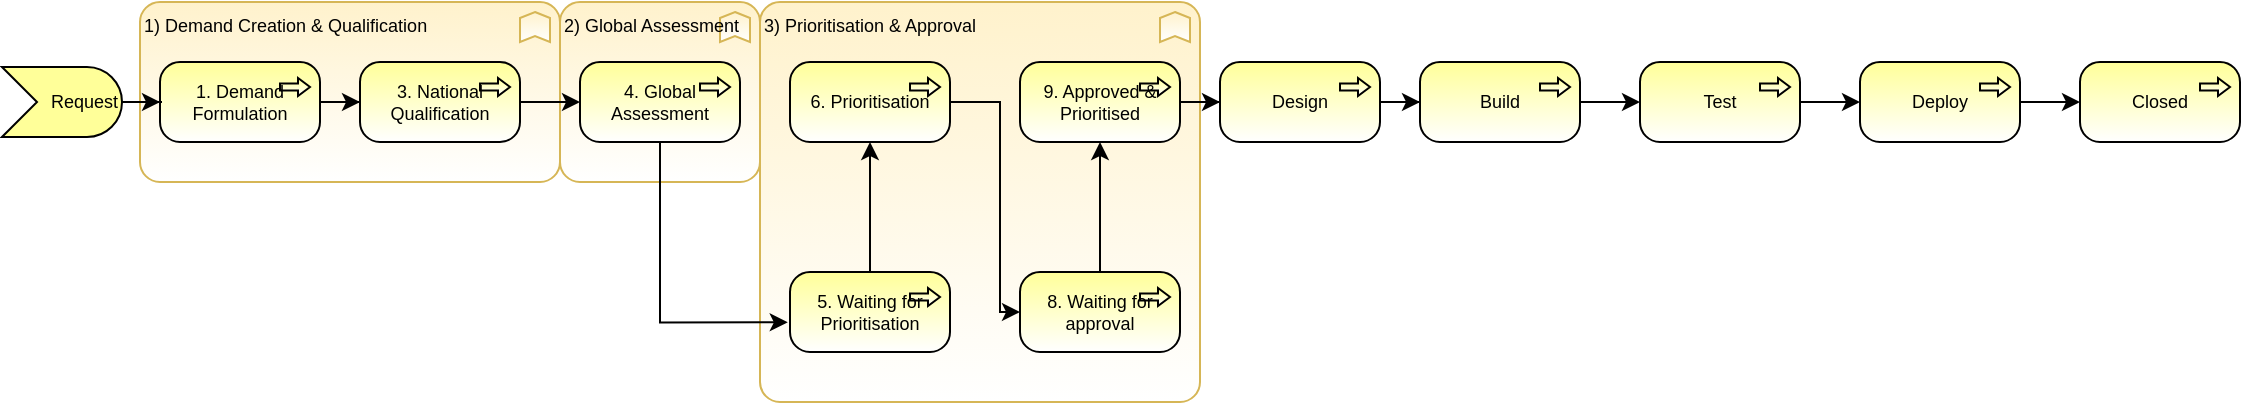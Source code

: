 <mxfile version="14.6.10" type="github" pages="2">
  <diagram id="prtHgNgQTEPvFCAcTncT" name="Page-1">
    <mxGraphModel dx="1195" dy="673" grid="1" gridSize="10" guides="1" tooltips="1" connect="1" arrows="1" fold="1" page="1" pageScale="1" pageWidth="1169" pageHeight="827" math="0" shadow="0">
      <root>
        <mxCell id="0" />
        <mxCell id="1" parent="0" />
        <mxCell id="kkAvzBFjIjQBJB4-EslT-25" value="3) Prioritisation &amp;amp; Approval" style="html=1;outlineConnect=0;whiteSpace=wrap;fillColor=#fff2cc;shape=mxgraph.archimate3.application;appType=func;archiType=rounded;fontSize=9;align=left;strokeColor=#d6b656;gradientColor=#ffffff;verticalAlign=top;" vertex="1" parent="1">
          <mxGeometry x="390" y="80" width="220" height="200" as="geometry" />
        </mxCell>
        <mxCell id="kkAvzBFjIjQBJB4-EslT-24" value="2) Global Assessment" style="html=1;outlineConnect=0;whiteSpace=wrap;fillColor=#fff2cc;shape=mxgraph.archimate3.application;appType=func;archiType=rounded;fontSize=9;align=left;strokeColor=#d6b656;gradientColor=#ffffff;verticalAlign=top;" vertex="1" parent="1">
          <mxGeometry x="290" y="80" width="100" height="90" as="geometry" />
        </mxCell>
        <mxCell id="kkAvzBFjIjQBJB4-EslT-22" value="1) Demand Creation &amp;amp; Qualification" style="html=1;outlineConnect=0;whiteSpace=wrap;fillColor=#fff2cc;shape=mxgraph.archimate3.application;appType=func;archiType=rounded;fontSize=9;align=left;strokeColor=#d6b656;gradientColor=#ffffff;verticalAlign=top;" vertex="1" parent="1">
          <mxGeometry x="80" y="80" width="210" height="90" as="geometry" />
        </mxCell>
        <mxCell id="kkAvzBFjIjQBJB4-EslT-13" value="" style="edgeStyle=orthogonalEdgeStyle;rounded=0;orthogonalLoop=1;jettySize=auto;html=1;fontSize=9;" edge="1" parent="1" source="pSK2qEDxXkrErEkI7SS4-2" target="kkAvzBFjIjQBJB4-EslT-2">
          <mxGeometry relative="1" as="geometry" />
        </mxCell>
        <mxCell id="pSK2qEDxXkrErEkI7SS4-2" value="1. Demand Formulation" style="html=1;outlineConnect=0;whiteSpace=wrap;fillColor=#ffff99;shape=mxgraph.archimate3.application;appType=proc;archiType=rounded;gradientColor=#ffffff;fontSize=9;verticalAlign=middle;align=center;" vertex="1" parent="1">
          <mxGeometry x="90" y="110" width="80" height="40" as="geometry" />
        </mxCell>
        <mxCell id="kkAvzBFjIjQBJB4-EslT-14" value="" style="edgeStyle=orthogonalEdgeStyle;rounded=0;orthogonalLoop=1;jettySize=auto;html=1;fontSize=9;" edge="1" parent="1" source="kkAvzBFjIjQBJB4-EslT-2" target="kkAvzBFjIjQBJB4-EslT-3">
          <mxGeometry relative="1" as="geometry" />
        </mxCell>
        <mxCell id="kkAvzBFjIjQBJB4-EslT-2" value="3. National Qualification" style="html=1;outlineConnect=0;whiteSpace=wrap;fillColor=#ffff99;shape=mxgraph.archimate3.application;appType=proc;archiType=rounded;gradientColor=#ffffff;fontSize=9;" vertex="1" parent="1">
          <mxGeometry x="190" y="110" width="80" height="40" as="geometry" />
        </mxCell>
        <mxCell id="kkAvzBFjIjQBJB4-EslT-15" value="" style="edgeStyle=orthogonalEdgeStyle;rounded=0;orthogonalLoop=1;jettySize=auto;html=1;fontSize=9;entryX=-0.014;entryY=0.629;entryDx=0;entryDy=0;entryPerimeter=0;exitX=0.5;exitY=1;exitDx=0;exitDy=0;exitPerimeter=0;" edge="1" parent="1" source="kkAvzBFjIjQBJB4-EslT-3" target="kkAvzBFjIjQBJB4-EslT-26">
          <mxGeometry relative="1" as="geometry">
            <Array as="points">
              <mxPoint x="340" y="240" />
            </Array>
          </mxGeometry>
        </mxCell>
        <mxCell id="kkAvzBFjIjQBJB4-EslT-3" value="4. Global Assessment" style="html=1;outlineConnect=0;whiteSpace=wrap;fillColor=#ffff99;shape=mxgraph.archimate3.application;appType=proc;archiType=rounded;gradientColor=#ffffff;fontSize=9;" vertex="1" parent="1">
          <mxGeometry x="300" y="110" width="80" height="40" as="geometry" />
        </mxCell>
        <mxCell id="kkAvzBFjIjQBJB4-EslT-16" value="" style="edgeStyle=orthogonalEdgeStyle;rounded=0;orthogonalLoop=1;jettySize=auto;html=1;fontSize=9;entryX=0;entryY=0.5;entryDx=0;entryDy=0;entryPerimeter=0;" edge="1" parent="1" source="kkAvzBFjIjQBJB4-EslT-4" target="kkAvzBFjIjQBJB4-EslT-28">
          <mxGeometry relative="1" as="geometry">
            <Array as="points">
              <mxPoint x="510" y="130" />
              <mxPoint x="510" y="235" />
            </Array>
          </mxGeometry>
        </mxCell>
        <mxCell id="kkAvzBFjIjQBJB4-EslT-4" value="6. Prioritisation" style="html=1;outlineConnect=0;whiteSpace=wrap;fillColor=#ffff99;shape=mxgraph.archimate3.application;appType=proc;archiType=rounded;gradientColor=#ffffff;fontSize=9;" vertex="1" parent="1">
          <mxGeometry x="405" y="110" width="80" height="40" as="geometry" />
        </mxCell>
        <mxCell id="kkAvzBFjIjQBJB4-EslT-17" value="" style="edgeStyle=orthogonalEdgeStyle;rounded=0;orthogonalLoop=1;jettySize=auto;html=1;fontSize=9;" edge="1" parent="1" source="kkAvzBFjIjQBJB4-EslT-5" target="kkAvzBFjIjQBJB4-EslT-6">
          <mxGeometry relative="1" as="geometry" />
        </mxCell>
        <mxCell id="kkAvzBFjIjQBJB4-EslT-5" value="9. Approved &amp;amp; Prioritised" style="html=1;outlineConnect=0;whiteSpace=wrap;fillColor=#ffff99;shape=mxgraph.archimate3.application;appType=proc;archiType=rounded;gradientColor=#ffffff;fontSize=9;" vertex="1" parent="1">
          <mxGeometry x="520" y="110" width="80" height="40" as="geometry" />
        </mxCell>
        <mxCell id="kkAvzBFjIjQBJB4-EslT-18" value="" style="edgeStyle=orthogonalEdgeStyle;rounded=0;orthogonalLoop=1;jettySize=auto;html=1;fontSize=9;" edge="1" parent="1" source="kkAvzBFjIjQBJB4-EslT-6" target="kkAvzBFjIjQBJB4-EslT-7">
          <mxGeometry relative="1" as="geometry" />
        </mxCell>
        <mxCell id="kkAvzBFjIjQBJB4-EslT-6" value="Design" style="html=1;outlineConnect=0;whiteSpace=wrap;fillColor=#ffff99;shape=mxgraph.archimate3.application;appType=proc;archiType=rounded;gradientColor=#ffffff;fontSize=9;" vertex="1" parent="1">
          <mxGeometry x="620" y="110" width="80" height="40" as="geometry" />
        </mxCell>
        <mxCell id="kkAvzBFjIjQBJB4-EslT-19" value="" style="edgeStyle=orthogonalEdgeStyle;rounded=0;orthogonalLoop=1;jettySize=auto;html=1;fontSize=9;" edge="1" parent="1" source="kkAvzBFjIjQBJB4-EslT-7" target="kkAvzBFjIjQBJB4-EslT-8">
          <mxGeometry relative="1" as="geometry" />
        </mxCell>
        <mxCell id="kkAvzBFjIjQBJB4-EslT-7" value="Build" style="html=1;outlineConnect=0;whiteSpace=wrap;fillColor=#ffff99;shape=mxgraph.archimate3.application;appType=proc;archiType=rounded;gradientColor=#ffffff;fontSize=9;" vertex="1" parent="1">
          <mxGeometry x="720" y="110" width="80" height="40" as="geometry" />
        </mxCell>
        <mxCell id="kkAvzBFjIjQBJB4-EslT-20" value="" style="edgeStyle=orthogonalEdgeStyle;rounded=0;orthogonalLoop=1;jettySize=auto;html=1;fontSize=9;" edge="1" parent="1" source="kkAvzBFjIjQBJB4-EslT-8" target="kkAvzBFjIjQBJB4-EslT-9">
          <mxGeometry relative="1" as="geometry" />
        </mxCell>
        <mxCell id="kkAvzBFjIjQBJB4-EslT-8" value="Test" style="html=1;outlineConnect=0;whiteSpace=wrap;fillColor=#ffff99;shape=mxgraph.archimate3.application;appType=proc;archiType=rounded;gradientColor=#ffffff;fontSize=9;" vertex="1" parent="1">
          <mxGeometry x="830" y="110" width="80" height="40" as="geometry" />
        </mxCell>
        <mxCell id="kkAvzBFjIjQBJB4-EslT-21" value="" style="edgeStyle=orthogonalEdgeStyle;rounded=0;orthogonalLoop=1;jettySize=auto;html=1;fontSize=9;" edge="1" parent="1" source="kkAvzBFjIjQBJB4-EslT-9" target="kkAvzBFjIjQBJB4-EslT-10">
          <mxGeometry relative="1" as="geometry" />
        </mxCell>
        <mxCell id="kkAvzBFjIjQBJB4-EslT-9" value="Deploy" style="html=1;outlineConnect=0;whiteSpace=wrap;fillColor=#ffff99;shape=mxgraph.archimate3.application;appType=proc;archiType=rounded;gradientColor=#ffffff;fontSize=9;" vertex="1" parent="1">
          <mxGeometry x="940" y="110" width="80" height="40" as="geometry" />
        </mxCell>
        <mxCell id="kkAvzBFjIjQBJB4-EslT-10" value="Closed" style="html=1;outlineConnect=0;whiteSpace=wrap;fillColor=#ffff99;shape=mxgraph.archimate3.application;appType=proc;archiType=rounded;gradientColor=#ffffff;fontSize=9;" vertex="1" parent="1">
          <mxGeometry x="1050" y="110" width="80" height="40" as="geometry" />
        </mxCell>
        <mxCell id="kkAvzBFjIjQBJB4-EslT-12" value="" style="edgeStyle=orthogonalEdgeStyle;rounded=0;orthogonalLoop=1;jettySize=auto;html=1;fontSize=9;" edge="1" parent="1" source="kkAvzBFjIjQBJB4-EslT-11" target="pSK2qEDxXkrErEkI7SS4-2">
          <mxGeometry relative="1" as="geometry" />
        </mxCell>
        <mxCell id="kkAvzBFjIjQBJB4-EslT-11" value="Request" style="html=1;outlineConnect=0;whiteSpace=wrap;fillColor=#ffff99;shape=mxgraph.archimate3.event;fontSize=9;align=right;" vertex="1" parent="1">
          <mxGeometry x="11" y="112.5" width="60" height="35" as="geometry" />
        </mxCell>
        <mxCell id="kkAvzBFjIjQBJB4-EslT-27" value="" style="edgeStyle=orthogonalEdgeStyle;rounded=0;orthogonalLoop=1;jettySize=auto;html=1;fontSize=9;" edge="1" parent="1" source="kkAvzBFjIjQBJB4-EslT-26" target="kkAvzBFjIjQBJB4-EslT-4">
          <mxGeometry relative="1" as="geometry" />
        </mxCell>
        <mxCell id="kkAvzBFjIjQBJB4-EslT-26" value="5. Waiting for Prioritisation" style="html=1;outlineConnect=0;whiteSpace=wrap;fillColor=#ffff99;shape=mxgraph.archimate3.application;appType=proc;archiType=rounded;gradientColor=#ffffff;fontSize=9;" vertex="1" parent="1">
          <mxGeometry x="405" y="215" width="80" height="40" as="geometry" />
        </mxCell>
        <mxCell id="kkAvzBFjIjQBJB4-EslT-29" value="" style="edgeStyle=orthogonalEdgeStyle;rounded=0;orthogonalLoop=1;jettySize=auto;html=1;fontSize=9;" edge="1" parent="1" source="kkAvzBFjIjQBJB4-EslT-28" target="kkAvzBFjIjQBJB4-EslT-5">
          <mxGeometry relative="1" as="geometry" />
        </mxCell>
        <mxCell id="kkAvzBFjIjQBJB4-EslT-28" value="8. Waiting for approval" style="html=1;outlineConnect=0;whiteSpace=wrap;fillColor=#ffff99;shape=mxgraph.archimate3.application;appType=proc;archiType=rounded;gradientColor=#ffffff;fontSize=9;" vertex="1" parent="1">
          <mxGeometry x="520" y="215" width="80" height="40" as="geometry" />
        </mxCell>
      </root>
    </mxGraphModel>
  </diagram>
  <diagram id="v-b3sAT221pwnqyll39n" name="Page-2">
    <mxGraphModel dx="1637" dy="1178" grid="1" gridSize="10" guides="1" tooltips="1" connect="1" arrows="1" fold="1" page="1" pageScale="1" pageWidth="1169" pageHeight="827" math="0" shadow="0">
      <root>
        <mxCell id="uWfKr8RefFhWnUi3p51r-0" />
        <mxCell id="uWfKr8RefFhWnUi3p51r-1" parent="uWfKr8RefFhWnUi3p51r-0" />
        <mxCell id="DIcJdFjjL4OBwgaZdVdM-0" value="Pool" style="swimlane;html=1;childLayout=stackLayout;resizeParent=1;resizeParentMax=0;horizontal=0;startSize=20;horizontalStack=0;" vertex="1" parent="uWfKr8RefFhWnUi3p51r-1">
          <mxGeometry x="120" y="120" width="450" height="360" as="geometry" />
        </mxCell>
        <mxCell id="DIcJdFjjL4OBwgaZdVdM-1" value="" style="edgeStyle=orthogonalEdgeStyle;rounded=0;orthogonalLoop=1;jettySize=auto;html=1;dashed=1;endArrow=none;endFill=0;" edge="1" parent="DIcJdFjjL4OBwgaZdVdM-0" source="DIcJdFjjL4OBwgaZdVdM-8" target="DIcJdFjjL4OBwgaZdVdM-14">
          <mxGeometry relative="1" as="geometry" />
        </mxCell>
        <mxCell id="DIcJdFjjL4OBwgaZdVdM-2" style="edgeStyle=orthogonalEdgeStyle;rounded=0;orthogonalLoop=1;jettySize=auto;html=1;endArrow=classic;endFill=1;" edge="1" parent="DIcJdFjjL4OBwgaZdVdM-0" source="DIcJdFjjL4OBwgaZdVdM-15" target="DIcJdFjjL4OBwgaZdVdM-10">
          <mxGeometry relative="1" as="geometry" />
        </mxCell>
        <mxCell id="DIcJdFjjL4OBwgaZdVdM-3" style="edgeStyle=orthogonalEdgeStyle;rounded=0;orthogonalLoop=1;jettySize=auto;html=1;endArrow=classic;endFill=1;" edge="1" parent="DIcJdFjjL4OBwgaZdVdM-0" source="DIcJdFjjL4OBwgaZdVdM-15" target="DIcJdFjjL4OBwgaZdVdM-18">
          <mxGeometry relative="1" as="geometry" />
        </mxCell>
        <mxCell id="DIcJdFjjL4OBwgaZdVdM-4" style="edgeStyle=orthogonalEdgeStyle;rounded=0;orthogonalLoop=1;jettySize=auto;html=1;endArrow=classic;endFill=1;" edge="1" parent="DIcJdFjjL4OBwgaZdVdM-0" source="DIcJdFjjL4OBwgaZdVdM-14" target="DIcJdFjjL4OBwgaZdVdM-19">
          <mxGeometry relative="1" as="geometry">
            <Array as="points">
              <mxPoint x="180" y="340" />
              <mxPoint x="400" y="340" />
            </Array>
          </mxGeometry>
        </mxCell>
        <mxCell id="DIcJdFjjL4OBwgaZdVdM-5" value="Lane 1" style="swimlane;html=1;startSize=20;horizontal=0;" vertex="1" parent="DIcJdFjjL4OBwgaZdVdM-0">
          <mxGeometry x="20" width="430" height="120" as="geometry" />
        </mxCell>
        <mxCell id="DIcJdFjjL4OBwgaZdVdM-6" value="" style="edgeStyle=orthogonalEdgeStyle;rounded=0;orthogonalLoop=1;jettySize=auto;html=1;" edge="1" parent="DIcJdFjjL4OBwgaZdVdM-5" source="DIcJdFjjL4OBwgaZdVdM-7" target="DIcJdFjjL4OBwgaZdVdM-8">
          <mxGeometry relative="1" as="geometry" />
        </mxCell>
        <mxCell id="DIcJdFjjL4OBwgaZdVdM-7" value="" style="ellipse;whiteSpace=wrap;html=1;" vertex="1" parent="DIcJdFjjL4OBwgaZdVdM-5">
          <mxGeometry x="40" y="40" width="40" height="40" as="geometry" />
        </mxCell>
        <mxCell id="DIcJdFjjL4OBwgaZdVdM-8" value="" style="rounded=0;whiteSpace=wrap;html=1;fontFamily=Helvetica;fontSize=12;fontColor=#000000;align=center;" vertex="1" parent="DIcJdFjjL4OBwgaZdVdM-5">
          <mxGeometry x="120" y="30" width="80" height="60" as="geometry" />
        </mxCell>
        <mxCell id="DIcJdFjjL4OBwgaZdVdM-9" value="" style="edgeStyle=orthogonalEdgeStyle;rounded=0;orthogonalLoop=1;jettySize=auto;html=1;endArrow=classic;endFill=1;" edge="1" parent="DIcJdFjjL4OBwgaZdVdM-5" source="DIcJdFjjL4OBwgaZdVdM-10" target="DIcJdFjjL4OBwgaZdVdM-11">
          <mxGeometry relative="1" as="geometry" />
        </mxCell>
        <mxCell id="DIcJdFjjL4OBwgaZdVdM-10" value="" style="rounded=0;whiteSpace=wrap;html=1;fontFamily=Helvetica;fontSize=12;fontColor=#000000;align=center;" vertex="1" parent="DIcJdFjjL4OBwgaZdVdM-5">
          <mxGeometry x="240" y="30" width="80" height="60" as="geometry" />
        </mxCell>
        <mxCell id="DIcJdFjjL4OBwgaZdVdM-11" value="" style="ellipse;whiteSpace=wrap;html=1;" vertex="1" parent="DIcJdFjjL4OBwgaZdVdM-5">
          <mxGeometry x="360" y="40" width="40" height="40" as="geometry" />
        </mxCell>
        <mxCell id="DIcJdFjjL4OBwgaZdVdM-12" value="Lane 2" style="swimlane;html=1;startSize=20;horizontal=0;" vertex="1" parent="DIcJdFjjL4OBwgaZdVdM-0">
          <mxGeometry x="20" y="120" width="430" height="120" as="geometry" />
        </mxCell>
        <mxCell id="DIcJdFjjL4OBwgaZdVdM-13" value="" style="edgeStyle=orthogonalEdgeStyle;rounded=0;orthogonalLoop=1;jettySize=auto;html=1;endArrow=classic;endFill=1;" edge="1" parent="DIcJdFjjL4OBwgaZdVdM-12" source="DIcJdFjjL4OBwgaZdVdM-14" target="DIcJdFjjL4OBwgaZdVdM-15">
          <mxGeometry relative="1" as="geometry" />
        </mxCell>
        <mxCell id="DIcJdFjjL4OBwgaZdVdM-14" value="" style="rounded=0;whiteSpace=wrap;html=1;fontFamily=Helvetica;fontSize=12;fontColor=#000000;align=center;" vertex="1" parent="DIcJdFjjL4OBwgaZdVdM-12">
          <mxGeometry x="120" y="30" width="80" height="60" as="geometry" />
        </mxCell>
        <mxCell id="DIcJdFjjL4OBwgaZdVdM-15" value="" style="rhombus;whiteSpace=wrap;html=1;fontFamily=Helvetica;fontSize=12;fontColor=#000000;align=center;" vertex="1" parent="DIcJdFjjL4OBwgaZdVdM-12">
          <mxGeometry x="260" y="40" width="40" height="40" as="geometry" />
        </mxCell>
        <mxCell id="DIcJdFjjL4OBwgaZdVdM-16" value="Lane 3" style="swimlane;html=1;startSize=20;horizontal=0;" vertex="1" parent="DIcJdFjjL4OBwgaZdVdM-0">
          <mxGeometry x="20" y="240" width="430" height="120" as="geometry" />
        </mxCell>
        <mxCell id="DIcJdFjjL4OBwgaZdVdM-17" value="" style="edgeStyle=orthogonalEdgeStyle;rounded=0;orthogonalLoop=1;jettySize=auto;html=1;endArrow=classic;endFill=1;" edge="1" parent="DIcJdFjjL4OBwgaZdVdM-16" source="DIcJdFjjL4OBwgaZdVdM-18" target="DIcJdFjjL4OBwgaZdVdM-19">
          <mxGeometry relative="1" as="geometry" />
        </mxCell>
        <mxCell id="DIcJdFjjL4OBwgaZdVdM-18" value="" style="rounded=0;whiteSpace=wrap;html=1;fontFamily=Helvetica;fontSize=12;fontColor=#000000;align=center;" vertex="1" parent="DIcJdFjjL4OBwgaZdVdM-16">
          <mxGeometry x="240" y="20" width="80" height="60" as="geometry" />
        </mxCell>
        <mxCell id="DIcJdFjjL4OBwgaZdVdM-19" value="" style="rhombus;whiteSpace=wrap;html=1;fontFamily=Helvetica;fontSize=12;fontColor=#000000;align=center;" vertex="1" parent="DIcJdFjjL4OBwgaZdVdM-16">
          <mxGeometry x="360" y="30" width="40" height="40" as="geometry" />
        </mxCell>
      </root>
    </mxGraphModel>
  </diagram>
</mxfile>
